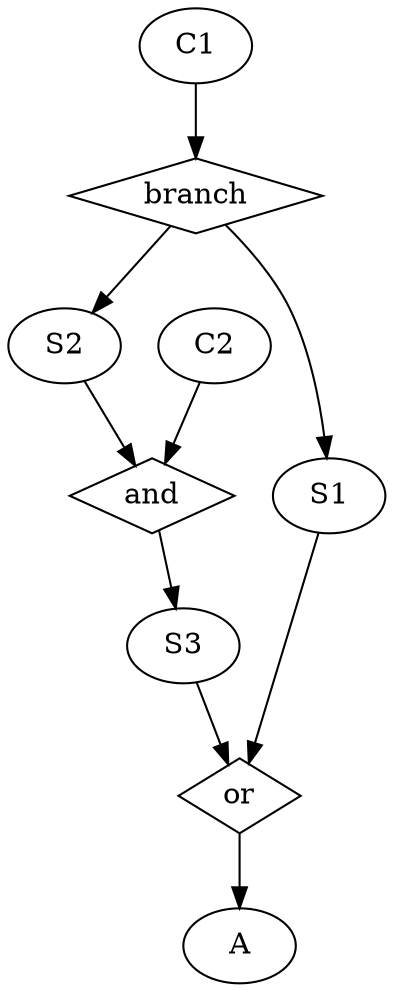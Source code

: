 strict digraph  {
	node [label="\N"];
	"<S2>"	 [label=S2];
	"Equation<and>"	 [label=and,
		shape=diamond];
	"<S2>" -> "Equation<and>";
	"<S3>"	 [label=S3];
	"Equation<or>"	 [label=or,
		shape=diamond];
	"<S3>" -> "Equation<or>";
	"<A>"	 [label=A];
	"Equation<or>" -> "<A>";
	"Equation<branch>"	 [label=branch,
		shape=diamond];
	"Equation<branch>" -> "<S2>";
	"<S1>"	 [label=S1];
	"Equation<branch>" -> "<S1>";
	"<C1>"	 [label=C1];
	"<C1>" -> "Equation<branch>";
	"Equation<and>" -> "<S3>";
	"<C2>"	 [label=C2];
	"<C2>" -> "Equation<and>";
	"<S1>" -> "Equation<or>";
}
